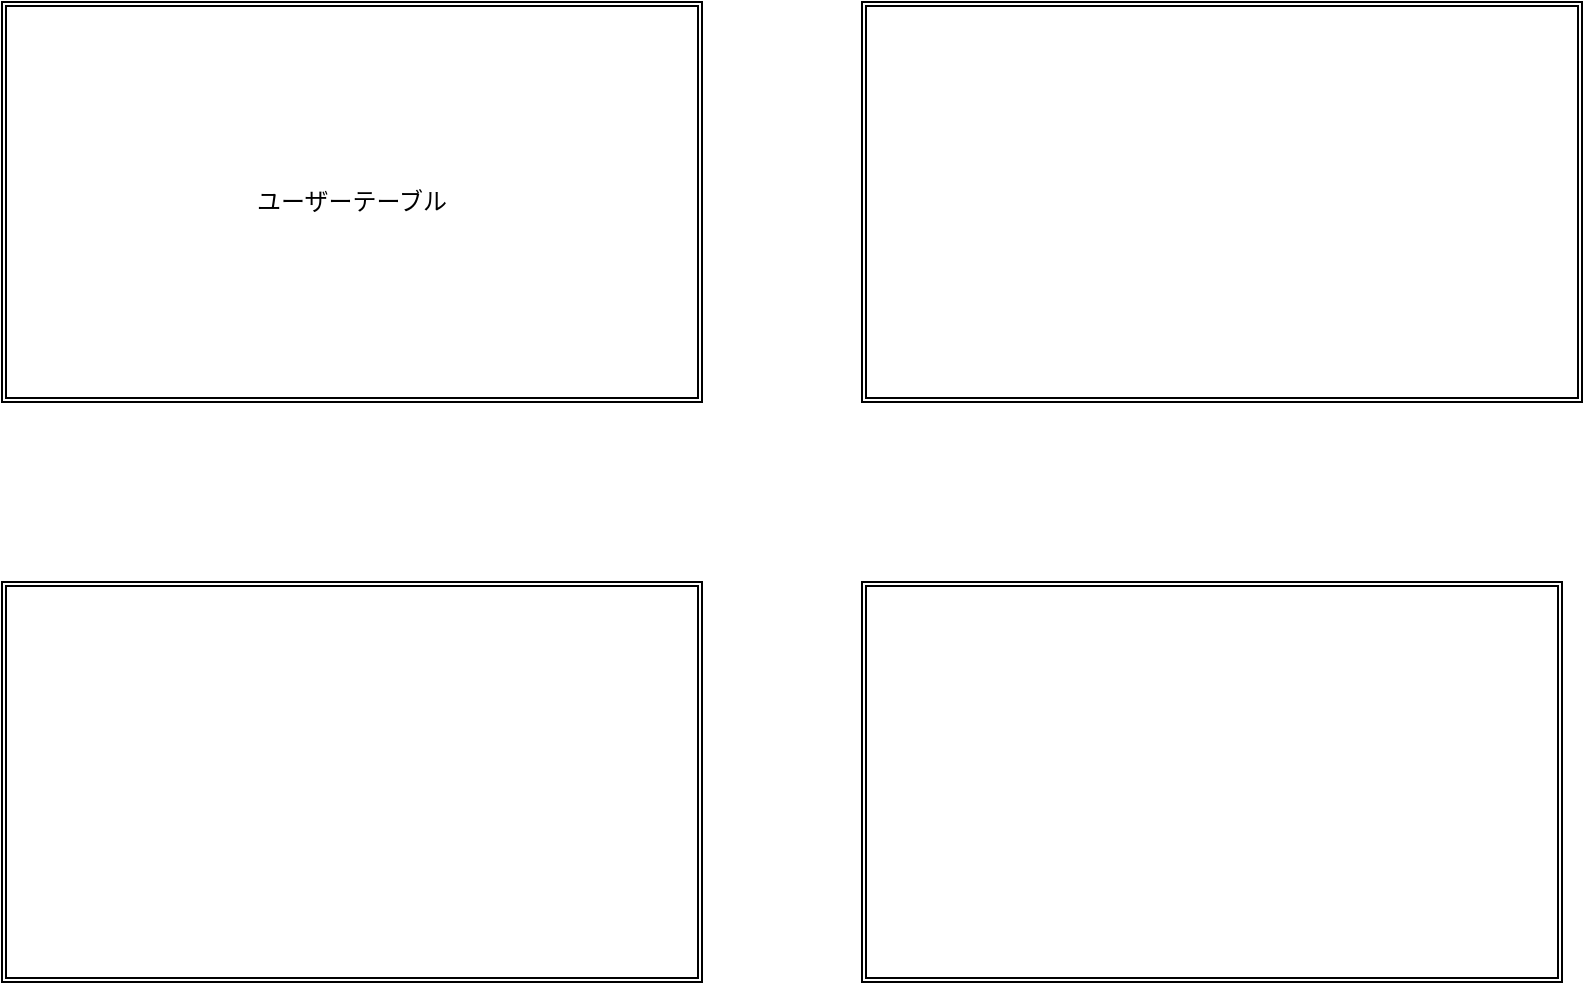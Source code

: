 <mxfile version="13.6.5">
    <diagram id="ql3AweJk7SnAhvia8PZV" name="ページ1">
        <mxGraphModel dx="965" dy="603" grid="1" gridSize="10" guides="1" tooltips="1" connect="1" arrows="1" fold="1" page="1" pageScale="1" pageWidth="827" pageHeight="1169" math="0" shadow="0">
            <root>
                <mxCell id="0"/>
                <mxCell id="1" parent="0"/>
                <mxCell id="39" value="" style="shape=crossbar;whiteSpace=wrap;html=1;rounded=1;rotation=-30;" vertex="1" parent="1">
                    <mxGeometry x="305.67" y="271.16" width="197.32" as="geometry"/>
                </mxCell>
                <mxCell id="56" value="ユーザーテーブル&lt;br&gt;" style="shape=ext;double=1;rounded=0;whiteSpace=wrap;html=1;" vertex="1" parent="1">
                    <mxGeometry x="20" y="80" width="350" height="200" as="geometry"/>
                </mxCell>
                <mxCell id="57" value="" style="shape=ext;double=1;rounded=0;whiteSpace=wrap;html=1;" vertex="1" parent="1">
                    <mxGeometry x="450" y="80" width="360" height="200" as="geometry"/>
                </mxCell>
                <mxCell id="58" value="" style="shape=ext;double=1;rounded=0;whiteSpace=wrap;html=1;" vertex="1" parent="1">
                    <mxGeometry x="20" y="370" width="350" height="200" as="geometry"/>
                </mxCell>
                <mxCell id="59" value="" style="shape=ext;double=1;rounded=0;whiteSpace=wrap;html=1;" vertex="1" parent="1">
                    <mxGeometry x="450" y="370" width="350" height="200" as="geometry"/>
                </mxCell>
            </root>
        </mxGraphModel>
    </diagram>
</mxfile>